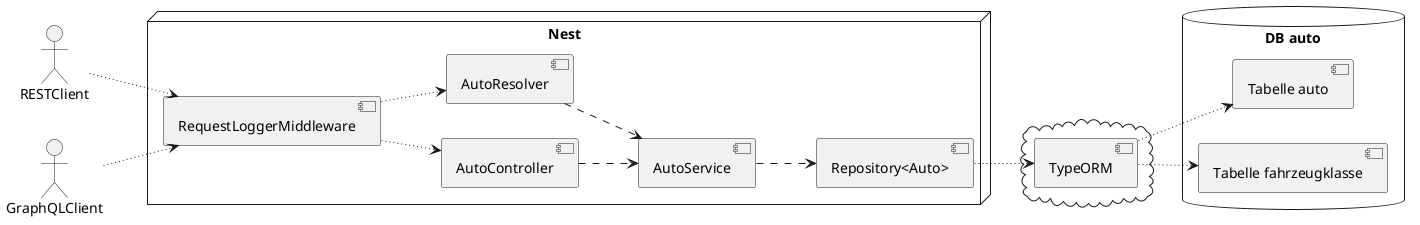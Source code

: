 ' Preview durch <Alt>d

@startuml Komponenten

left to right direction

actor RESTClient
actor GraphQLClient

node "Nest" {
  [RequestLoggerMiddleware]

  [AutoController]
  [AutoResolver]

  [AutoService]

  [Repository<Auto>]
}


cloud {
    [TypeORM]
}

database "DB auto" {
    [Tabelle auto]
    [Tabelle fahrzeugklasse]
}

RESTClient ~~> [RequestLoggerMiddleware]
GraphQLClient ~~> [RequestLoggerMiddleware]

[RequestLoggerMiddleware] ~~> [AutoController]
[RequestLoggerMiddleware] ~~> [AutoResolver]

[AutoController] ..> [AutoService]
[AutoResolver] ..> [AutoService]
[AutoService] ..> [Repository<Auto>]

[Repository<Auto>] ~~> [TypeORM]
[TypeORM] ~~> [Tabelle auto]
[TypeORM] ~~> [Tabelle fahrzeugklasse]

@enduml
